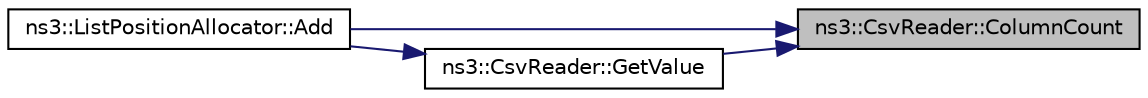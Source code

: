 digraph "ns3::CsvReader::ColumnCount"
{
 // LATEX_PDF_SIZE
  edge [fontname="Helvetica",fontsize="10",labelfontname="Helvetica",labelfontsize="10"];
  node [fontname="Helvetica",fontsize="10",shape=record];
  rankdir="RL";
  Node1 [label="ns3::CsvReader::ColumnCount",height=0.2,width=0.4,color="black", fillcolor="grey75", style="filled", fontcolor="black",tooltip="Returns the number of columns in the csv data."];
  Node1 -> Node2 [dir="back",color="midnightblue",fontsize="10",style="solid",fontname="Helvetica"];
  Node2 [label="ns3::ListPositionAllocator::Add",height=0.2,width=0.4,color="black", fillcolor="white", style="filled",URL="$classns3_1_1_list_position_allocator.html#aee42a10c5ea6e4c272e3c8bb8fe0d6f7",tooltip="Add the positions listed in a file."];
  Node1 -> Node3 [dir="back",color="midnightblue",fontsize="10",style="solid",fontname="Helvetica"];
  Node3 [label="ns3::CsvReader::GetValue",height=0.2,width=0.4,color="black", fillcolor="white", style="filled",URL="$classns3_1_1_csv_reader.html#a0e36b5b0c75e2e941c11dd01d3c1b898",tooltip="Attempt to convert from the string data in the specified column to the specified data type."];
  Node3 -> Node2 [dir="back",color="midnightblue",fontsize="10",style="solid",fontname="Helvetica"];
}
